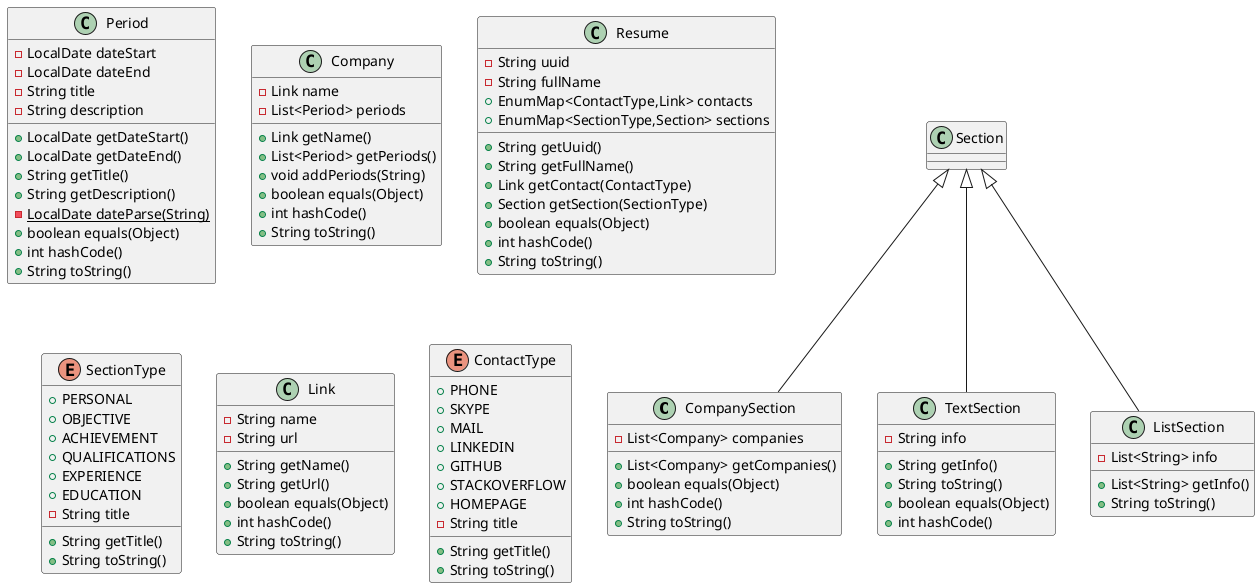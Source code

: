 @startuml
class CompanySection {
- List<Company> companies
+ List<Company> getCompanies()
+ boolean equals(Object)
+ int hashCode()
+ String toString()
}
class TextSection {
- String info
+ String getInfo()
+ String toString()
+ boolean equals(Object)
+ int hashCode()
}
class Period {
- LocalDate dateStart
- LocalDate dateEnd
- String title
- String description
+ LocalDate getDateStart()
+ LocalDate getDateEnd()
+ String getTitle()
+ String getDescription()
- {static} LocalDate dateParse(String)
+ boolean equals(Object)
+ int hashCode()
+ String toString()
}
class Company {
- Link name
- List<Period> periods
+ Link getName()
+ List<Period> getPeriods()
+ void addPeriods(String)
+ boolean equals(Object)
+ int hashCode()
+ String toString()
}
class Resume {
- String uuid
- String fullName
+ EnumMap<ContactType,Link> contacts
+ EnumMap<SectionType,Section> sections
+ String getUuid()
+ String getFullName()
+ Link getContact(ContactType)
+ Section getSection(SectionType)
+ boolean equals(Object)
+ int hashCode()
+ String toString()
}
class Section {
}
enum SectionType {
+  PERSONAL
+  OBJECTIVE
+  ACHIEVEMENT
+  QUALIFICATIONS
+  EXPERIENCE
+  EDUCATION
- String title
+ String getTitle()
+ String toString()
}
class Link {
- String name
- String url
+ String getName()
+ String getUrl()
+ boolean equals(Object)
+ int hashCode()
+ String toString()
}
enum ContactType {
+  PHONE
+  SKYPE
+  MAIL
+  LINKEDIN
+  GITHUB
+  STACKOVERFLOW
+  HOMEPAGE
- String title
+ String getTitle()
+ String toString()
}
class ListSection {
- List<String> info
+ List<String> getInfo()
+ String toString()
}


Section <|-- CompanySection
Section <|-- TextSection
Section <|-- ListSection
@enduml